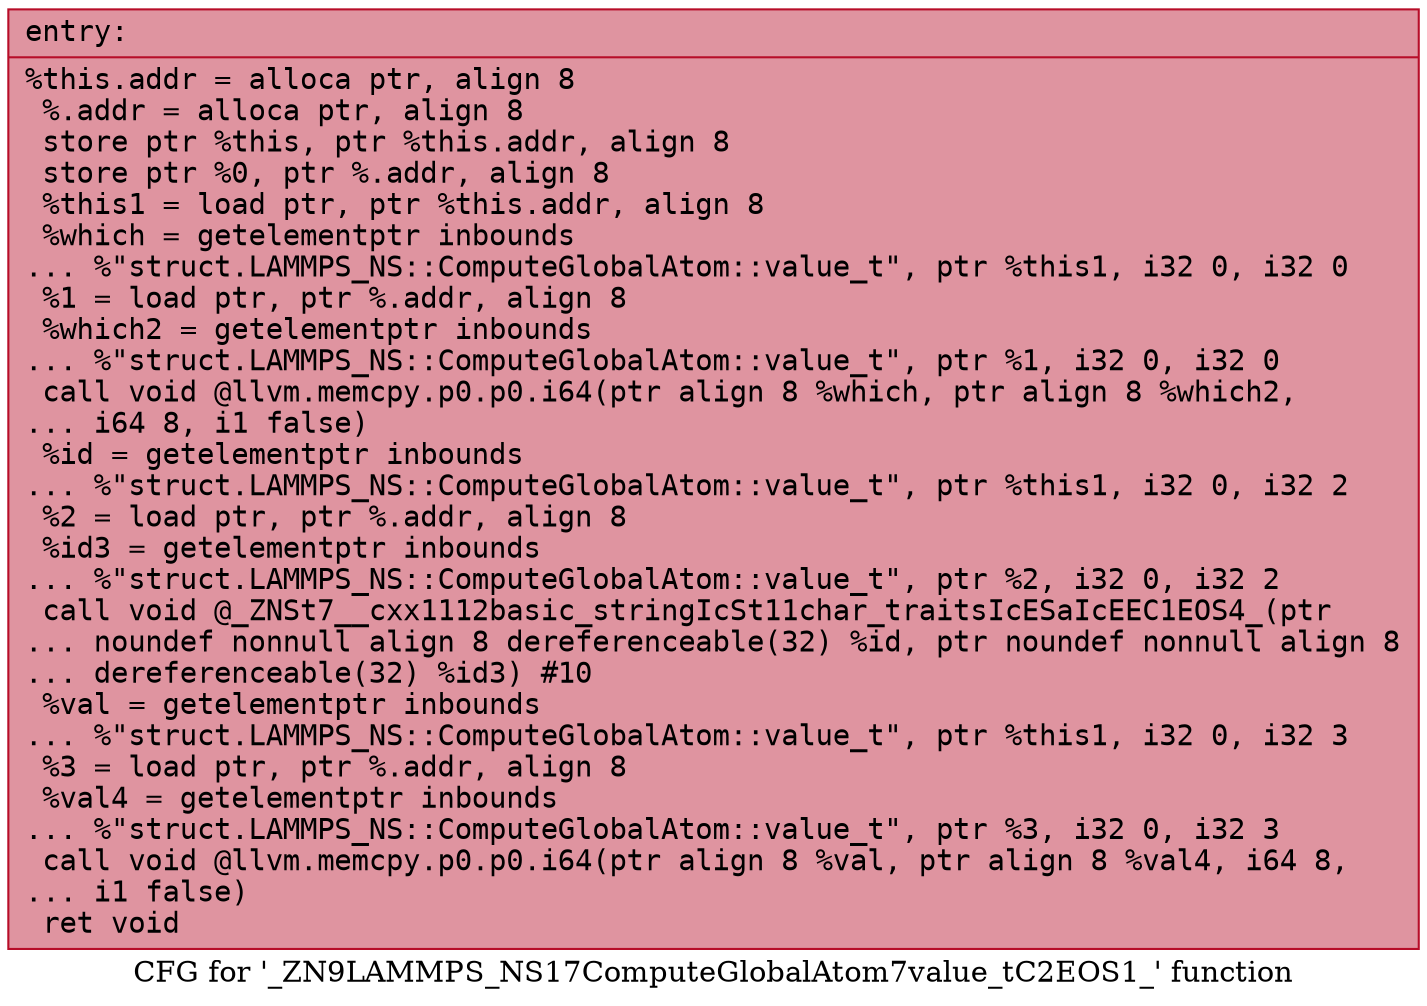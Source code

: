 digraph "CFG for '_ZN9LAMMPS_NS17ComputeGlobalAtom7value_tC2EOS1_' function" {
	label="CFG for '_ZN9LAMMPS_NS17ComputeGlobalAtom7value_tC2EOS1_' function";

	Node0x56131ec19de0 [shape=record,color="#b70d28ff", style=filled, fillcolor="#b70d2870" fontname="Courier",label="{entry:\l|  %this.addr = alloca ptr, align 8\l  %.addr = alloca ptr, align 8\l  store ptr %this, ptr %this.addr, align 8\l  store ptr %0, ptr %.addr, align 8\l  %this1 = load ptr, ptr %this.addr, align 8\l  %which = getelementptr inbounds\l... %\"struct.LAMMPS_NS::ComputeGlobalAtom::value_t\", ptr %this1, i32 0, i32 0\l  %1 = load ptr, ptr %.addr, align 8\l  %which2 = getelementptr inbounds\l... %\"struct.LAMMPS_NS::ComputeGlobalAtom::value_t\", ptr %1, i32 0, i32 0\l  call void @llvm.memcpy.p0.p0.i64(ptr align 8 %which, ptr align 8 %which2,\l... i64 8, i1 false)\l  %id = getelementptr inbounds\l... %\"struct.LAMMPS_NS::ComputeGlobalAtom::value_t\", ptr %this1, i32 0, i32 2\l  %2 = load ptr, ptr %.addr, align 8\l  %id3 = getelementptr inbounds\l... %\"struct.LAMMPS_NS::ComputeGlobalAtom::value_t\", ptr %2, i32 0, i32 2\l  call void @_ZNSt7__cxx1112basic_stringIcSt11char_traitsIcESaIcEEC1EOS4_(ptr\l... noundef nonnull align 8 dereferenceable(32) %id, ptr noundef nonnull align 8\l... dereferenceable(32) %id3) #10\l  %val = getelementptr inbounds\l... %\"struct.LAMMPS_NS::ComputeGlobalAtom::value_t\", ptr %this1, i32 0, i32 3\l  %3 = load ptr, ptr %.addr, align 8\l  %val4 = getelementptr inbounds\l... %\"struct.LAMMPS_NS::ComputeGlobalAtom::value_t\", ptr %3, i32 0, i32 3\l  call void @llvm.memcpy.p0.p0.i64(ptr align 8 %val, ptr align 8 %val4, i64 8,\l... i1 false)\l  ret void\l}"];
}
